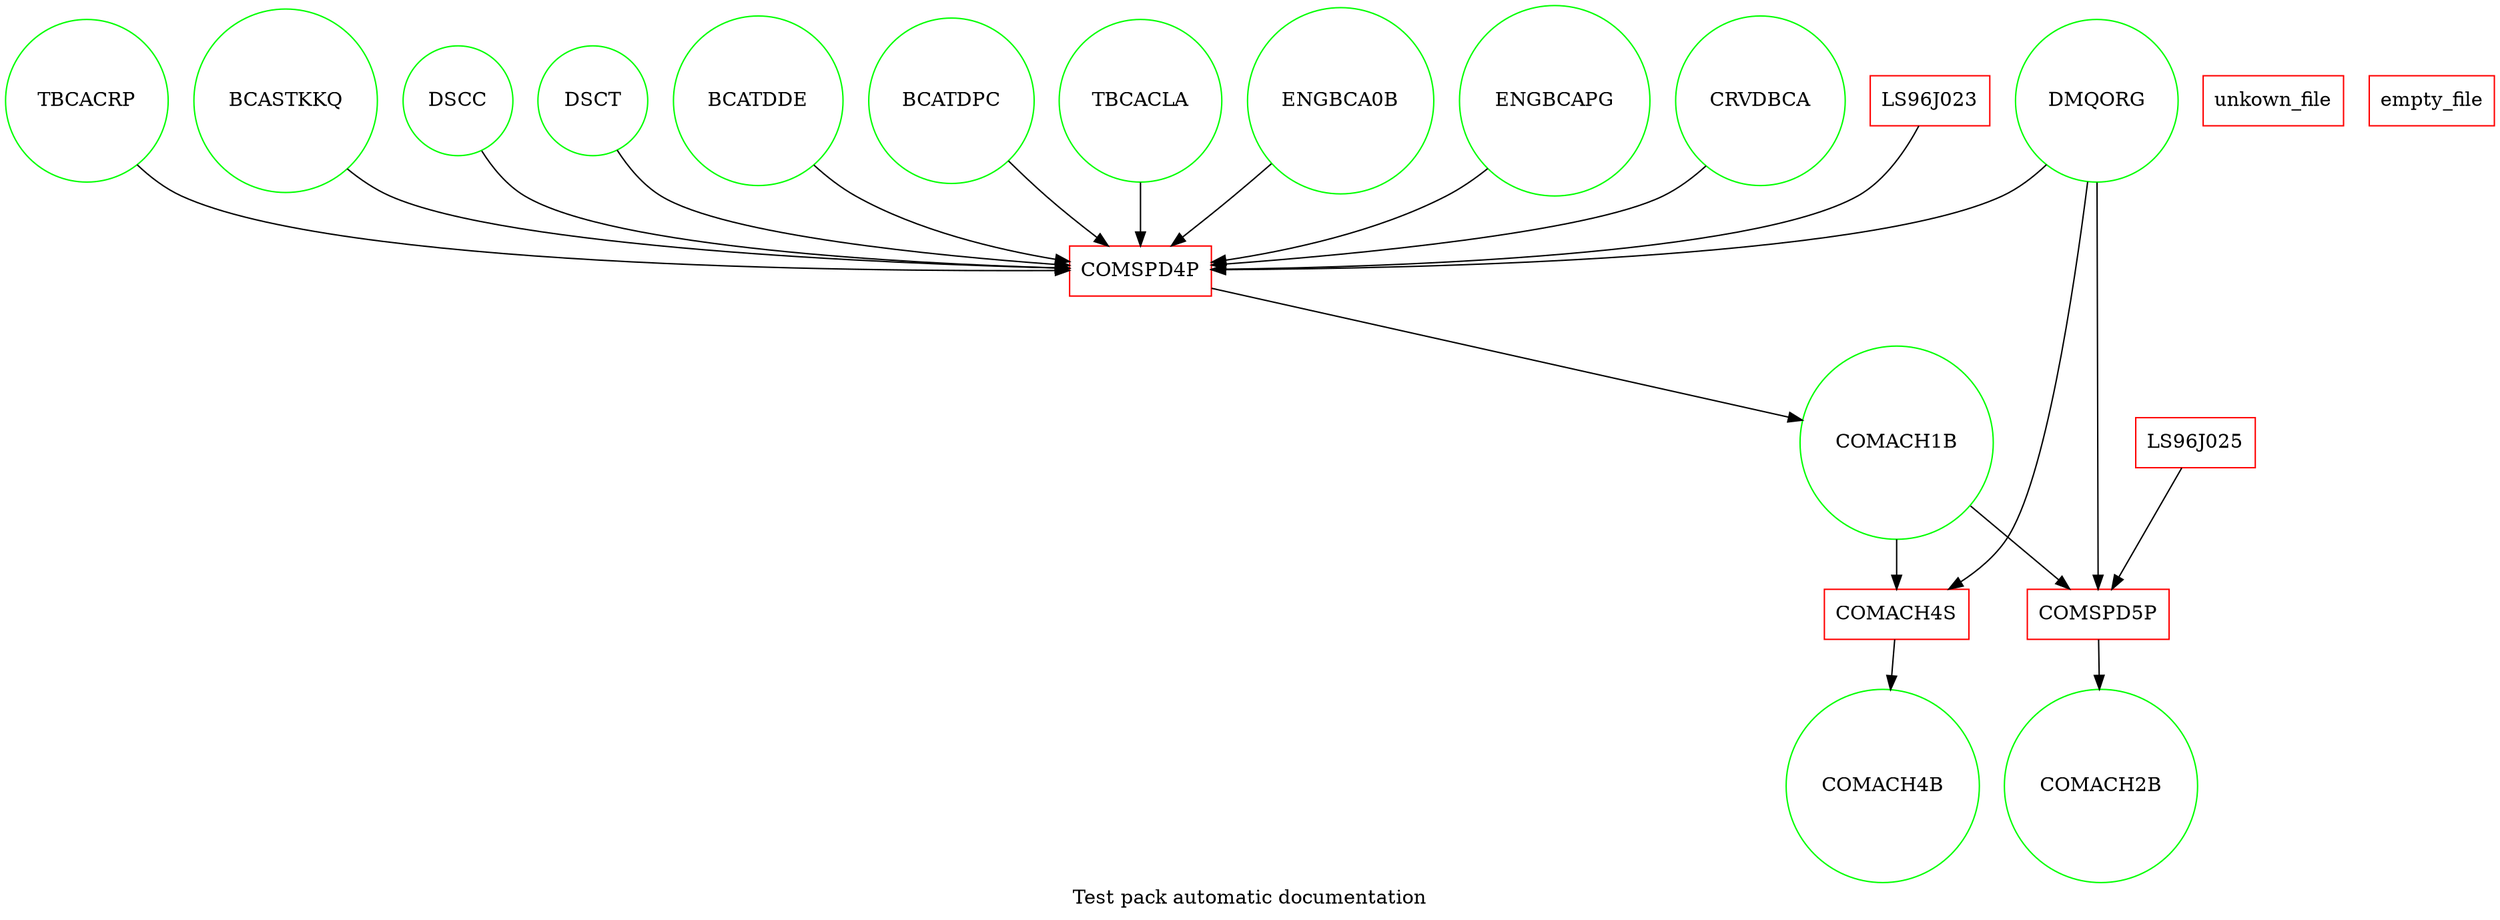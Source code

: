 strict digraph {
	graph [bb="0,0,1772,660",
		label="Test pack automatic documentation",
		lp="886,13",
		stric=False
	];
	node [label="\N"];
	COMACH1B	 [color=green,
		height="1.9306",
		pos="1348,344",
		shape=circle,
		width="1.9167"];
	COMACH4S	 [color=red,
		height="0.5",
		pos="1348,220",
		shape=box,
		width="1.3611"];
	COMACH1B -> COMACH4S	 [pos="e,1348,238.03 1348,274.39 1348,265.13 1348,256.1 1348,248.14"];
	COMSPD5P	 [color=red,
		height="0.5",
		pos="1493,220",
		shape=box,
		width="1.3333"];
	COMACH1B -> COMSPD5P	 [pos="e,1471.9,238.06 1400.8,298.88 1422.1,280.63 1445.9,260.26 1464,244.79"];
	COMACH4B	 [color=green,
		height="1.9306",
		pos="1347,96",
		shape=circle,
		width="1.9167"];
	COMACH4S -> COMACH4B	 [pos="e,1347.6,165.73 1347.9,201.97 1347.8,194.64 1347.7,185.62 1347.6,175.97"];
	COMACH2B	 [color=green,
		height="1.9306",
		pos="1503,96",
		shape=circle,
		width="1.9167"];
	COMSPD5P -> COMACH2B	 [pos="e,1497.4,165.45 1494.5,201.97 1495.1,194.51 1495.8,185.31 1496.6,175.47"];
	DMQORG	 [color=green,
		height="1.625",
		pos="1490,591",
		shape=circle,
		width="1.6111"];
	COMSPD4P	 [color=red,
		height="0.5",
		pos="810,468",
		shape=box,
		width="1.3333"];
	DMQORG -> COMSPD4P	 [pos="e,858.33,470.32 1454.2,544.72 1445,535.75 1434.5,527.45 1423,522 1373.7,498.55 1\
012.4,478.12 868.7,470.84"];
	DMQORG -> COMACH4S	 [pos="e,1385.9,238.14 1483.5,532.61 1473.7,453.07 1453.5,315.79 1426,274 1418.1,261.93\
 1406.4,251.8 1394.5,243.68"];
	DMQORG -> COMSPD5P	 [pos="e,1492.9,238.31 1490.5,532.21 1491.1,451.43 1492.3,309.22 1492.8,248.64"];
	COMSPD4P -> COMACH1B	 [pos="e,1280.6,359.54 858.22,456.89 951.6,435.36 1157.8,387.83 1270.6,361.83"];
	TBCACRP	 [color=green,
		height="1.625",
		pos="58,591",
		shape=circle,
		width="1.6111"];
	TBCACRP -> COMSPD4P	 [pos="e,761.84,469.83 93.758,544.64 102.94,535.67 113.52,527.4 125,522 181,495.68 596.\
19,476.55 751.55,470.25"];
	BCASTKKQ	 [color=green,
		height="1.8333",
		pos="200,591",
		shape=circle,
		width="1.8333"];
	BCASTKKQ -> COMSPD4P	 [pos="e,761.82,468.99 244.6,541.65 253.9,533.9 264.19,526.86 275,522 358.99,484.27 631\
.17,472.63 751.67,469.27"];
	DSCC	 [color=green,
		height="1.0972",
		pos="323,591",
		shape=circle,
		width="1.0833"];
	DSCC -> COMSPD4P	 [pos="e,761.88,469.04 339.93,555.2 347.65,542.69 358,529.84 371,522 433.84,484.1 647.5\
6,472.69 751.83,469.34"];
	DSCT	 [color=green,
		height="1.0972",
		pos="419,591",
		shape=circle,
		width="1.0833"];
	DSCT -> COMSPD4P	 [pos="e,761.74,470.95 436.07,555.43 443.8,542.95 454.14,530.06 467,522 513.39,492.94 6\
66.59,477.94 751.71,471.67"];
	BCATDDE	 [color=green,
		height="1.6944",
		pos="537,591",
		shape=circle,
		width="1.6944"];
	BCATDDE -> COMSPD4P	 [pos="e,761.81,473.68 576.97,544.75 586.13,536.22 596.33,528.1 607,522 652,496.29 709.\
59,482.48 751.93,475.29"];
	BCATDPC	 [color=green,
		height="1.6528",
		pos="675,591",
		shape=circle,
		width="1.6389"];
	BCATDPC -> COMSPD4P	 [pos="e,786.2,486.11 715.97,547.9 724.71,539.14 734.02,530.13 743,522 754.14,511.92 76\
6.87,501.42 778.22,492.39"];
	TBCACLA	 [color=green,
		height="1.625",
		pos="810,591",
		shape=circle,
		width="1.6111"];
	TBCACLA -> COMSPD4P	 [pos="e,810,486.08 810,532.38 810,519.76 810,506.97 810,496.16"];
	ENGBCA0B	 [color=green,
		height="1.8611",
		pos="953,591",
		shape=circle,
		width="1.8611"];
	ENGBCA0B -> COMSPD4P	 [pos="e,833.22,486.17 903.5,545.29 894.75,537.44 885.67,529.42 877,522 865.49,512.15 8\
52.59,501.63 841.2,492.52"];
	ENGBCAPG	 [color=green,
		height="1.9028",
		pos="1106,591",
		shape=circle,
		width="1.8889"];
	ENGBCAPG -> COMSPD4P	 [pos="e,858.1,473.03 1058.2,541.84 1049,534.36 1039.2,527.37 1029,522 978.31,495.21 91\
3.96,481.4 868.16,474.48"];
	CRVDBCA	 [color=green,
		height="1.6944",
		pos="1253,591",
		shape=circle,
		width="1.6944"];
	CRVDBCA -> COMSPD4P	 [pos="e,858.07,471.22 1213.9,544.13 1204.6,535.53 1194.2,527.54 1183,522 1128.9,495.13\
 958.81,478.93 868.19,471.99"];
	unkown_file	 [color=red,
		height="0.5",
		pos="1616,591",
		shape=box,
		width="1.3889"];
	LS96J025	 [color=red,
		height="0.5",
		pos="1559,344",
		shape=box,
		width="1.1389"];
	LS96J025 -> COMSPD5P	 [pos="e,1502.6,238.05 1549.4,325.97 1538.4,305.21 1520.1,270.92 1507.4,246.98"];
	empty_file	 [color=red,
		height="0.5",
		pos="1728,591",
		shape=box,
		width="1.2222"];
	LS96J023	 [color=red,
		height="0.5",
		pos="1373,591",
		shape=box,
		width="1.1389"];
	LS96J023 -> COMSPD4P	 [pos="e,858.24,470.84 1365.2,572.93 1357.2,556.65 1343,533.55 1323,522 1284.4,499.65 9\
94.69,479.36 868.48,471.48"];
}
